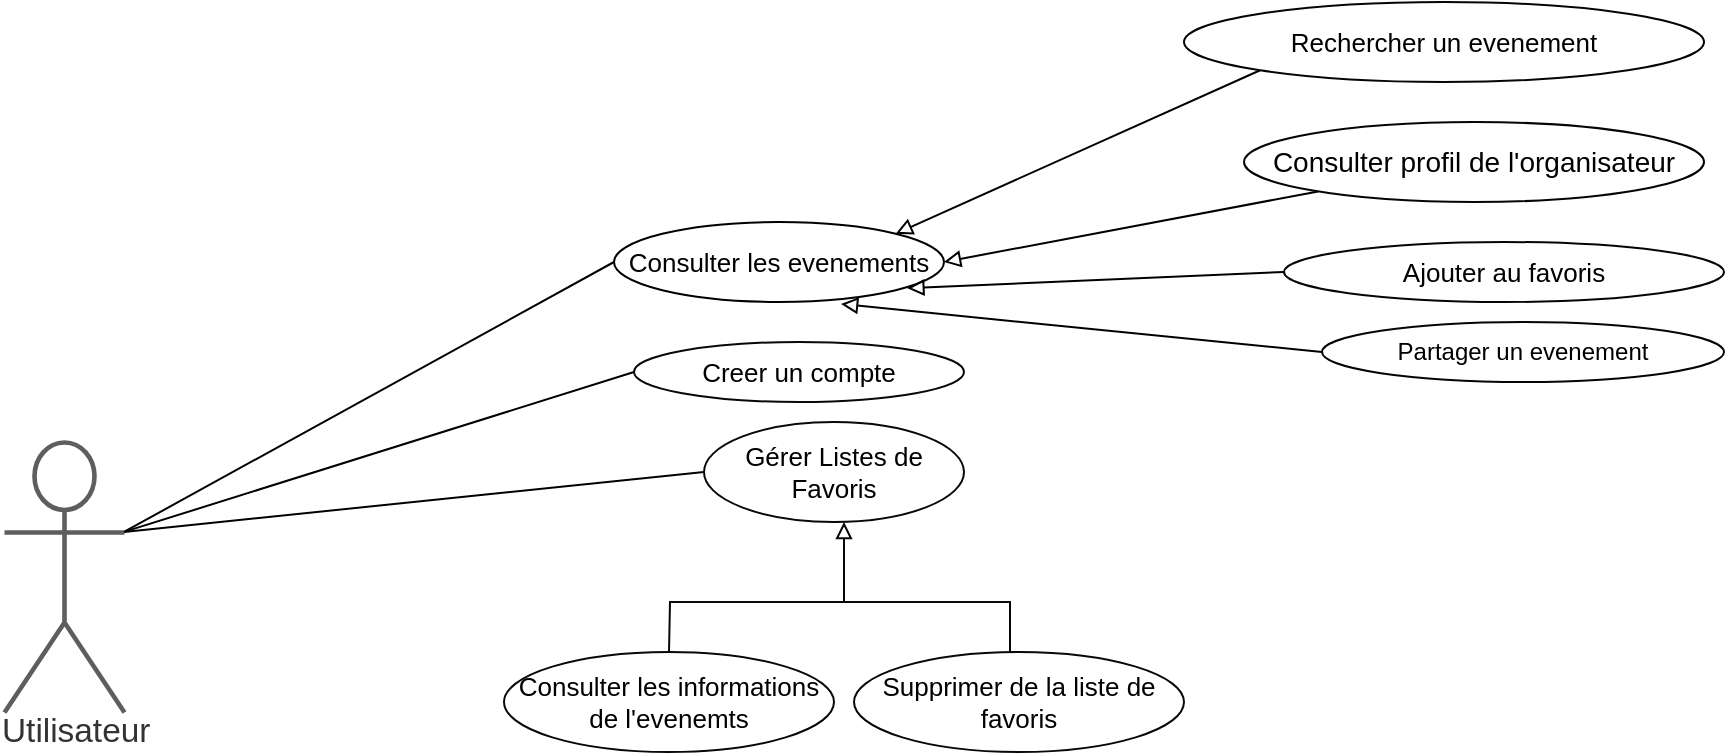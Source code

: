 <mxfile version="20.8.16" type="github">
  <diagram name="Page-1" id="oKYqLAlFBlPUoExyLl6c">
    <mxGraphModel dx="1167" dy="589" grid="1" gridSize="10" guides="1" tooltips="1" connect="1" arrows="1" fold="1" page="1" pageScale="1" pageWidth="827" pageHeight="1169" math="0" shadow="0">
      <root>
        <mxCell id="0" />
        <mxCell id="1" parent="0" />
        <mxCell id="fYzc5iGK3RnNoOoryGZN-1" style="rounded=0;orthogonalLoop=1;jettySize=auto;html=1;exitX=1;exitY=0.333;exitDx=0;exitDy=0;exitPerimeter=0;entryX=0;entryY=0.5;entryDx=0;entryDy=0;endArrow=none;endFill=0;" edge="1" parent="1" source="fYzc5iGK3RnNoOoryGZN-3" target="fYzc5iGK3RnNoOoryGZN-4">
          <mxGeometry relative="1" as="geometry">
            <Array as="points" />
          </mxGeometry>
        </mxCell>
        <mxCell id="fYzc5iGK3RnNoOoryGZN-2" style="edgeStyle=none;rounded=0;orthogonalLoop=1;jettySize=auto;html=1;exitX=1;exitY=0.333;exitDx=0;exitDy=0;exitPerimeter=0;entryX=0;entryY=0.5;entryDx=0;entryDy=0;endArrow=none;endFill=0;" edge="1" parent="1" source="fYzc5iGK3RnNoOoryGZN-3" target="fYzc5iGK3RnNoOoryGZN-6">
          <mxGeometry relative="1" as="geometry" />
        </mxCell>
        <mxCell id="fYzc5iGK3RnNoOoryGZN-3" value="Utilisateur" style="html=1;overflow=block;blockSpacing=1;shape=umlActor;labelPosition=center;verticalLabelPosition=bottom;verticalAlign=top;whiteSpace=nowrap;fontSize=16.7;fontColor=#333333;align=center;spacing=0;strokeColor=#5e5e5e;strokeOpacity=100;rounded=1;absoluteArcSize=1;arcSize=9;strokeWidth=2.3;lucidId=8mitzC-ZQj-q;" vertex="1" parent="1">
          <mxGeometry x="40" y="430" width="60" height="135" as="geometry" />
        </mxCell>
        <mxCell id="fYzc5iGK3RnNoOoryGZN-4" value="Consulter les evenements" style="html=1;overflow=block;blockSpacing=1;whiteSpace=wrap;ellipse;fontSize=13;spacing=3.8;strokeColor=#000000;strokeOpacity=100;rounded=1;absoluteArcSize=1;arcSize=9;strokeWidth=1;lucidId=soitjvf58P_N;" vertex="1" parent="1">
          <mxGeometry x="345" y="320" width="165" height="40" as="geometry" />
        </mxCell>
        <mxCell id="fYzc5iGK3RnNoOoryGZN-5" value="" style="html=1;jettySize=18;whiteSpace=wrap;fontSize=13;strokeColor=#080808;strokeWidth=1;rounded=1;arcSize=12;edgeStyle=orthogonalEdgeStyle;startArrow=none;endArrow=block;endFill=1;lucidId=mpitS5lhm7C1;" edge="1" parent="1">
          <mxGeometry width="100" height="100" relative="1" as="geometry">
            <Array as="points" />
            <mxPoint x="636" y="449" as="sourcePoint" />
            <mxPoint x="636" y="449" as="targetPoint" />
          </mxGeometry>
        </mxCell>
        <mxCell id="fYzc5iGK3RnNoOoryGZN-6" value="Creer un compte" style="html=1;overflow=block;blockSpacing=1;whiteSpace=wrap;ellipse;fontSize=13;spacing=3.8;strokeColor=#080808;strokeOpacity=100;rounded=1;absoluteArcSize=1;arcSize=9;strokeWidth=1;lucidId=KpitLF8Kvkj4;" vertex="1" parent="1">
          <mxGeometry x="355" y="380" width="165" height="30" as="geometry" />
        </mxCell>
        <mxCell id="fYzc5iGK3RnNoOoryGZN-7" style="edgeStyle=none;rounded=0;orthogonalLoop=1;jettySize=auto;html=1;exitX=0;exitY=1;exitDx=0;exitDy=0;entryX=1;entryY=0;entryDx=0;entryDy=0;fontSize=14;endArrow=block;endFill=0;" edge="1" parent="1" source="fYzc5iGK3RnNoOoryGZN-8" target="fYzc5iGK3RnNoOoryGZN-4">
          <mxGeometry relative="1" as="geometry">
            <Array as="points" />
          </mxGeometry>
        </mxCell>
        <mxCell id="fYzc5iGK3RnNoOoryGZN-8" value="&lt;div&gt;Rechercher un evenement &lt;br&gt;&lt;/div&gt;" style="html=1;overflow=block;blockSpacing=1;whiteSpace=wrap;ellipse;fontSize=13;spacing=3.8;strokeColor=#050505;strokeOpacity=100;rounded=1;absoluteArcSize=1;arcSize=9;strokeWidth=1;lucidId=.BitsejxpJ_f;" vertex="1" parent="1">
          <mxGeometry x="630" y="210" width="260" height="40" as="geometry" />
        </mxCell>
        <mxCell id="fYzc5iGK3RnNoOoryGZN-11" value="" style="edgeStyle=none;rounded=0;orthogonalLoop=1;jettySize=auto;html=1;fontSize=14;endArrow=block;endFill=0;entryX=1;entryY=0.5;entryDx=0;entryDy=0;" edge="1" parent="1" source="fYzc5iGK3RnNoOoryGZN-12" target="fYzc5iGK3RnNoOoryGZN-4">
          <mxGeometry relative="1" as="geometry">
            <mxPoint x="500" y="340" as="targetPoint" />
          </mxGeometry>
        </mxCell>
        <mxCell id="fYzc5iGK3RnNoOoryGZN-12" value="&lt;font style=&quot;font-size: 14px;&quot;&gt;Consulter profil de l&#39;organisateur&lt;/font&gt;" style="ellipse;whiteSpace=wrap;html=1;strokeColor=#050505;strokeWidth=1;" vertex="1" parent="1">
          <mxGeometry x="660" y="270" width="230" height="40" as="geometry" />
        </mxCell>
        <mxCell id="fYzc5iGK3RnNoOoryGZN-13" style="edgeStyle=none;rounded=0;orthogonalLoop=1;jettySize=auto;html=1;exitX=0;exitY=0.5;exitDx=0;exitDy=0;fontSize=14;endArrow=block;endFill=0;entryX=0.688;entryY=1.025;entryDx=0;entryDy=0;entryPerimeter=0;" edge="1" parent="1" source="fYzc5iGK3RnNoOoryGZN-14" target="fYzc5iGK3RnNoOoryGZN-4">
          <mxGeometry relative="1" as="geometry">
            <mxPoint x="510" y="370" as="targetPoint" />
            <mxPoint x="844.5" y="700.0" as="sourcePoint" />
          </mxGeometry>
        </mxCell>
        <mxCell id="fYzc5iGK3RnNoOoryGZN-14" value="Partager un evenement" style="ellipse;whiteSpace=wrap;html=1;strokeColor=#050505;strokeWidth=1;" vertex="1" parent="1">
          <mxGeometry x="699" y="370" width="201" height="30" as="geometry" />
        </mxCell>
        <mxCell id="fYzc5iGK3RnNoOoryGZN-15" style="edgeStyle=none;rounded=0;orthogonalLoop=1;jettySize=auto;html=1;exitX=0;exitY=0.5;exitDx=0;exitDy=0;entryX=0.889;entryY=0.828;entryDx=0;entryDy=0;fontSize=14;endArrow=block;endFill=0;entryPerimeter=0;" edge="1" parent="1" source="fYzc5iGK3RnNoOoryGZN-16" target="fYzc5iGK3RnNoOoryGZN-4">
          <mxGeometry relative="1" as="geometry" />
        </mxCell>
        <mxCell id="fYzc5iGK3RnNoOoryGZN-16" value="Ajouter au favoris" style="html=1;overflow=block;blockSpacing=1;whiteSpace=wrap;ellipse;fontSize=13;spacing=3.8;strokeColor=#050505;strokeOpacity=100;rounded=1;absoluteArcSize=1;arcSize=9;strokeWidth=1;lucidId=.BitsejxpJ_f;" vertex="1" parent="1">
          <mxGeometry x="680" y="330" width="220" height="30" as="geometry" />
        </mxCell>
        <mxCell id="fYzc5iGK3RnNoOoryGZN-23" value="Gérer Listes de Favoris " style="html=1;overflow=block;blockSpacing=1;whiteSpace=wrap;ellipse;fontSize=13;spacing=3.8;strokeColor=#080808;strokeOpacity=100;rounded=1;absoluteArcSize=1;arcSize=9;strokeWidth=1;lucidId=atit3Y5sFF7p;" vertex="1" parent="1">
          <mxGeometry x="390" y="420" width="130" height="50" as="geometry" />
        </mxCell>
        <mxCell id="fYzc5iGK3RnNoOoryGZN-30" style="edgeStyle=orthogonalEdgeStyle;rounded=0;orthogonalLoop=1;jettySize=auto;html=1;exitX=0.5;exitY=0;exitDx=0;exitDy=0;strokeColor=#080808;strokeWidth=1;fontSize=14;endArrow=none;endFill=0;" edge="1" parent="1" source="fYzc5iGK3RnNoOoryGZN-25">
          <mxGeometry relative="1" as="geometry">
            <mxPoint x="460" y="510" as="targetPoint" />
            <Array as="points">
              <mxPoint x="543" y="510" />
            </Array>
          </mxGeometry>
        </mxCell>
        <mxCell id="fYzc5iGK3RnNoOoryGZN-25" value="Supprimer de la liste de favoris" style="html=1;overflow=block;blockSpacing=1;whiteSpace=wrap;ellipse;fontSize=13;spacing=3.8;strokeColor=#080808;strokeOpacity=100;rounded=1;absoluteArcSize=1;arcSize=9;strokeWidth=1;lucidId=atit3Y5sFF7p;" vertex="1" parent="1">
          <mxGeometry x="465" y="535" width="165" height="50" as="geometry" />
        </mxCell>
        <mxCell id="fYzc5iGK3RnNoOoryGZN-26" style="edgeStyle=none;rounded=0;orthogonalLoop=1;jettySize=auto;html=1;exitX=0.5;exitY=0;exitDx=0;exitDy=0;fontSize=14;endArrow=block;endFill=0;strokeColor=#080808;strokeWidth=1;" edge="1" parent="1" source="fYzc5iGK3RnNoOoryGZN-27">
          <mxGeometry relative="1" as="geometry">
            <mxPoint x="460" y="470" as="targetPoint" />
            <Array as="points">
              <mxPoint x="373" y="510" />
              <mxPoint x="460" y="510" />
            </Array>
          </mxGeometry>
        </mxCell>
        <mxCell id="fYzc5iGK3RnNoOoryGZN-27" value="Consulter les informations de l&#39;evenemts" style="html=1;overflow=block;blockSpacing=1;whiteSpace=wrap;ellipse;fontSize=13;spacing=3.8;strokeColor=#080808;strokeOpacity=100;rounded=1;absoluteArcSize=1;arcSize=9;strokeWidth=1;lucidId=atit3Y5sFF7p;" vertex="1" parent="1">
          <mxGeometry x="290" y="535" width="165" height="50" as="geometry" />
        </mxCell>
        <mxCell id="fYzc5iGK3RnNoOoryGZN-28" style="edgeStyle=none;rounded=0;orthogonalLoop=1;jettySize=auto;html=1;exitX=1;exitY=0.333;exitDx=0;exitDy=0;exitPerimeter=0;entryX=0;entryY=0.5;entryDx=0;entryDy=0;endArrow=none;endFill=0;" edge="1" parent="1" source="fYzc5iGK3RnNoOoryGZN-3" target="fYzc5iGK3RnNoOoryGZN-23">
          <mxGeometry relative="1" as="geometry">
            <mxPoint x="110" y="485.0" as="sourcePoint" />
            <mxPoint x="347.0" y="485.0" as="targetPoint" />
          </mxGeometry>
        </mxCell>
      </root>
    </mxGraphModel>
  </diagram>
</mxfile>
